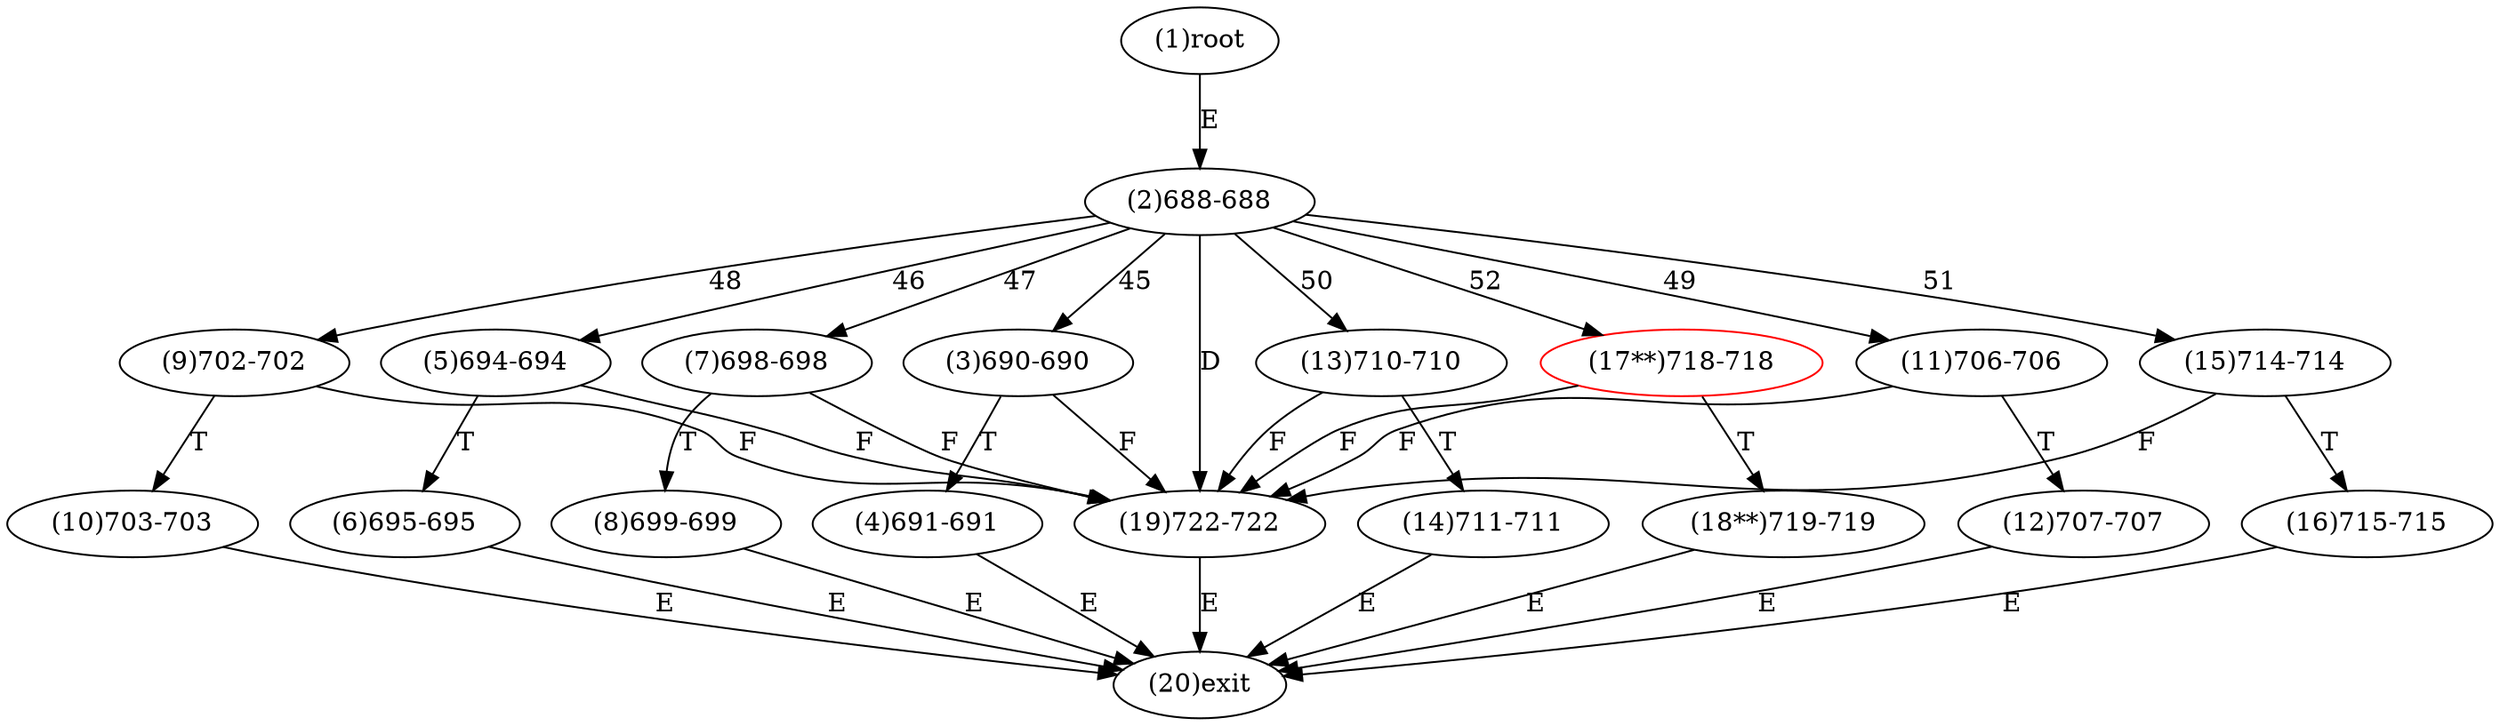 digraph "" { 
1[ label="(1)root"];
2[ label="(2)688-688"];
3[ label="(3)690-690"];
4[ label="(4)691-691"];
5[ label="(5)694-694"];
6[ label="(6)695-695"];
7[ label="(7)698-698"];
8[ label="(8)699-699"];
9[ label="(9)702-702"];
10[ label="(10)703-703"];
11[ label="(11)706-706"];
12[ label="(12)707-707"];
13[ label="(13)710-710"];
14[ label="(14)711-711"];
15[ label="(15)714-714"];
17[ label="(17**)718-718",color=red];
16[ label="(16)715-715"];
19[ label="(19)722-722"];
18[ label="(18**)719-719"];
20[ label="(20)exit"];
1->2[ label="E"];
2->3[ label="45"];
2->5[ label="46"];
2->7[ label="47"];
2->9[ label="48"];
2->11[ label="49"];
2->13[ label="50"];
2->15[ label="51"];
2->17[ label="52"];
2->19[ label="D"];
3->19[ label="F"];
3->4[ label="T"];
4->20[ label="E"];
5->19[ label="F"];
5->6[ label="T"];
6->20[ label="E"];
7->19[ label="F"];
7->8[ label="T"];
8->20[ label="E"];
9->19[ label="F"];
9->10[ label="T"];
10->20[ label="E"];
11->19[ label="F"];
11->12[ label="T"];
12->20[ label="E"];
13->19[ label="F"];
13->14[ label="T"];
14->20[ label="E"];
15->19[ label="F"];
15->16[ label="T"];
16->20[ label="E"];
17->19[ label="F"];
17->18[ label="T"];
18->20[ label="E"];
19->20[ label="E"];
}